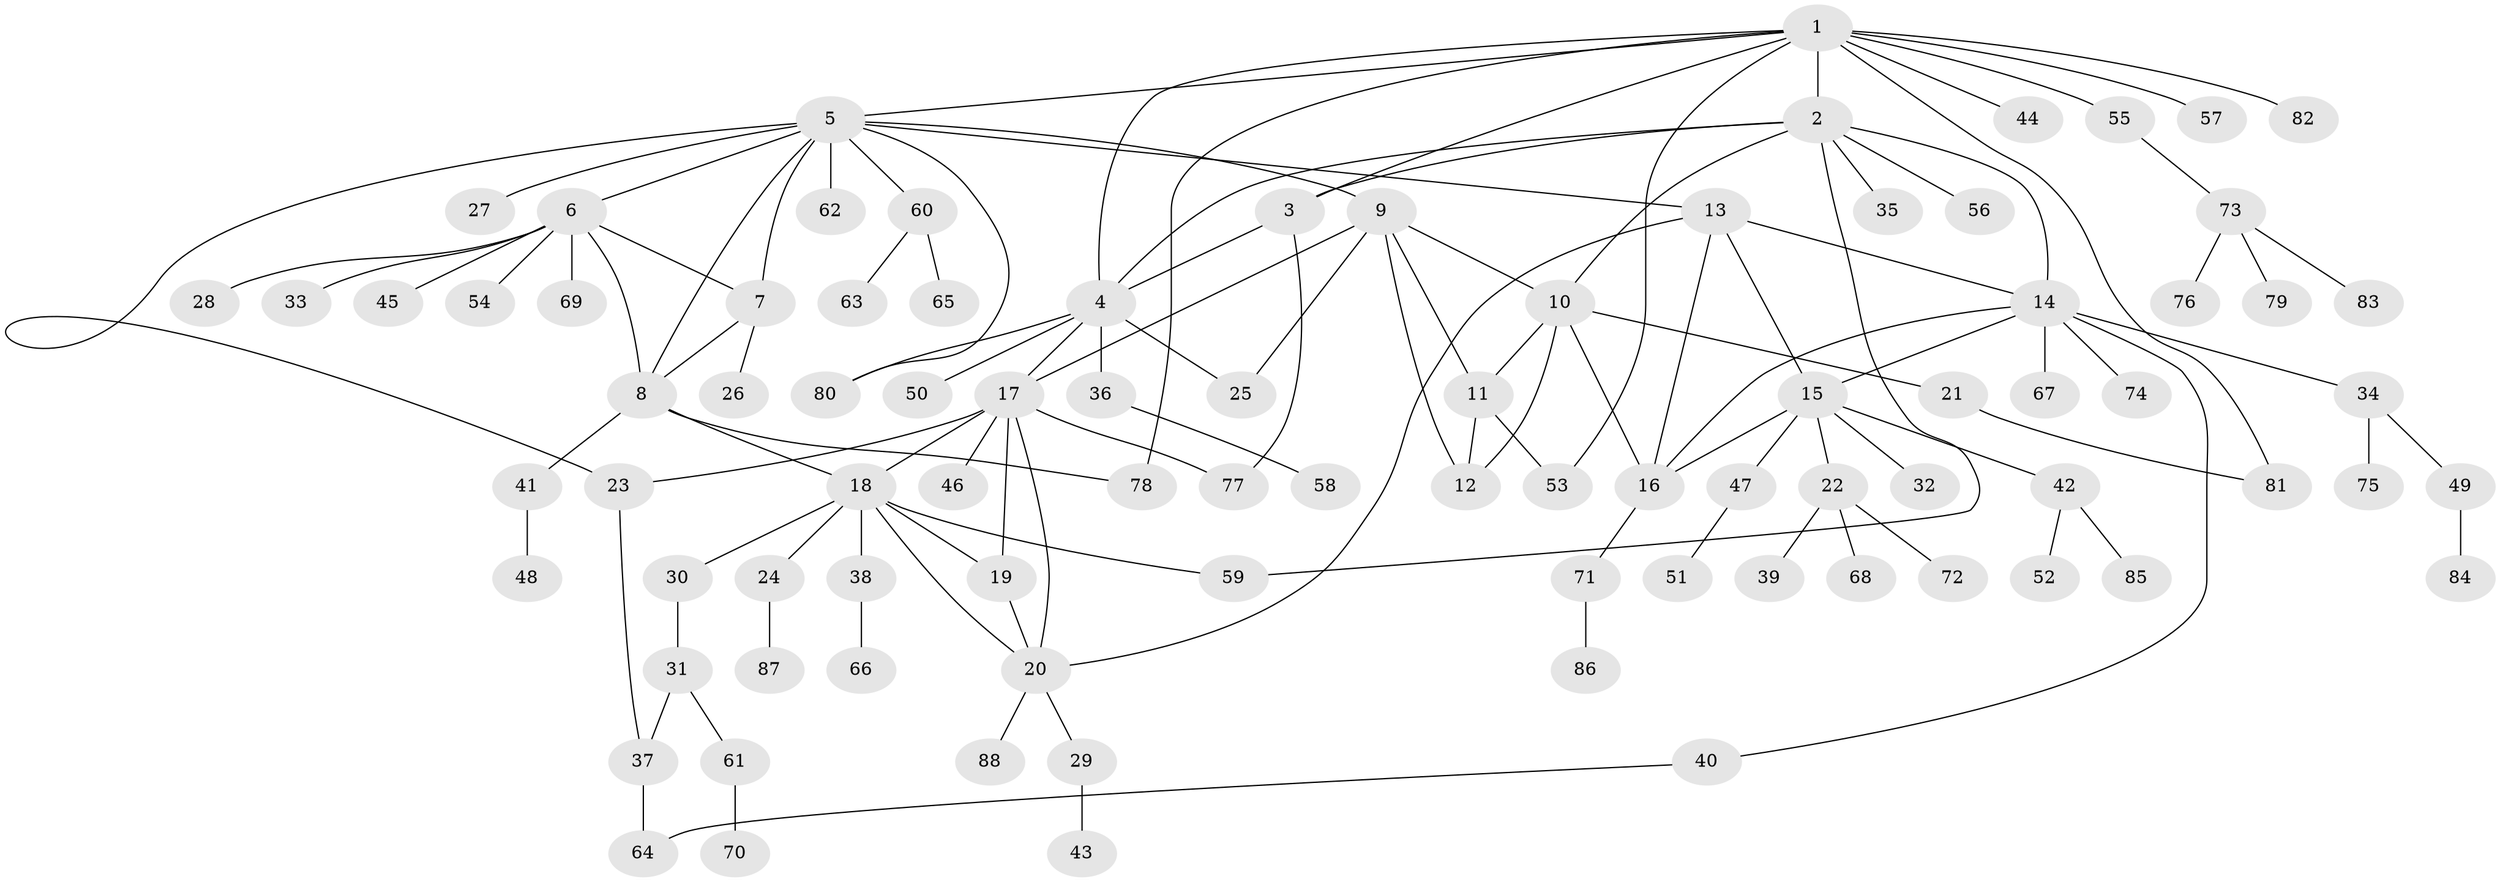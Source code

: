 // Generated by graph-tools (version 1.1) at 2025/55/03/09/25 04:55:39]
// undirected, 88 vertices, 118 edges
graph export_dot {
graph [start="1"]
  node [color=gray90,style=filled];
  1;
  2;
  3;
  4;
  5;
  6;
  7;
  8;
  9;
  10;
  11;
  12;
  13;
  14;
  15;
  16;
  17;
  18;
  19;
  20;
  21;
  22;
  23;
  24;
  25;
  26;
  27;
  28;
  29;
  30;
  31;
  32;
  33;
  34;
  35;
  36;
  37;
  38;
  39;
  40;
  41;
  42;
  43;
  44;
  45;
  46;
  47;
  48;
  49;
  50;
  51;
  52;
  53;
  54;
  55;
  56;
  57;
  58;
  59;
  60;
  61;
  62;
  63;
  64;
  65;
  66;
  67;
  68;
  69;
  70;
  71;
  72;
  73;
  74;
  75;
  76;
  77;
  78;
  79;
  80;
  81;
  82;
  83;
  84;
  85;
  86;
  87;
  88;
  1 -- 2;
  1 -- 3;
  1 -- 4;
  1 -- 5;
  1 -- 44;
  1 -- 53;
  1 -- 55;
  1 -- 57;
  1 -- 78;
  1 -- 81;
  1 -- 82;
  2 -- 3;
  2 -- 4;
  2 -- 10;
  2 -- 14;
  2 -- 35;
  2 -- 56;
  2 -- 59;
  3 -- 4;
  3 -- 77;
  4 -- 17;
  4 -- 25;
  4 -- 36;
  4 -- 50;
  4 -- 80;
  5 -- 6;
  5 -- 7;
  5 -- 8;
  5 -- 9;
  5 -- 13;
  5 -- 23;
  5 -- 27;
  5 -- 60;
  5 -- 62;
  5 -- 80;
  6 -- 7;
  6 -- 8;
  6 -- 28;
  6 -- 33;
  6 -- 45;
  6 -- 54;
  6 -- 69;
  7 -- 8;
  7 -- 26;
  8 -- 18;
  8 -- 41;
  8 -- 78;
  9 -- 10;
  9 -- 11;
  9 -- 12;
  9 -- 17;
  9 -- 25;
  10 -- 11;
  10 -- 12;
  10 -- 16;
  10 -- 21;
  11 -- 12;
  11 -- 53;
  13 -- 14;
  13 -- 15;
  13 -- 16;
  13 -- 20;
  14 -- 15;
  14 -- 16;
  14 -- 34;
  14 -- 40;
  14 -- 67;
  14 -- 74;
  15 -- 16;
  15 -- 22;
  15 -- 32;
  15 -- 42;
  15 -- 47;
  16 -- 71;
  17 -- 18;
  17 -- 19;
  17 -- 20;
  17 -- 23;
  17 -- 46;
  17 -- 77;
  18 -- 19;
  18 -- 20;
  18 -- 24;
  18 -- 30;
  18 -- 38;
  18 -- 59;
  19 -- 20;
  20 -- 29;
  20 -- 88;
  21 -- 81;
  22 -- 39;
  22 -- 68;
  22 -- 72;
  23 -- 37;
  24 -- 87;
  29 -- 43;
  30 -- 31;
  31 -- 37;
  31 -- 61;
  34 -- 49;
  34 -- 75;
  36 -- 58;
  37 -- 64;
  38 -- 66;
  40 -- 64;
  41 -- 48;
  42 -- 52;
  42 -- 85;
  47 -- 51;
  49 -- 84;
  55 -- 73;
  60 -- 63;
  60 -- 65;
  61 -- 70;
  71 -- 86;
  73 -- 76;
  73 -- 79;
  73 -- 83;
}
